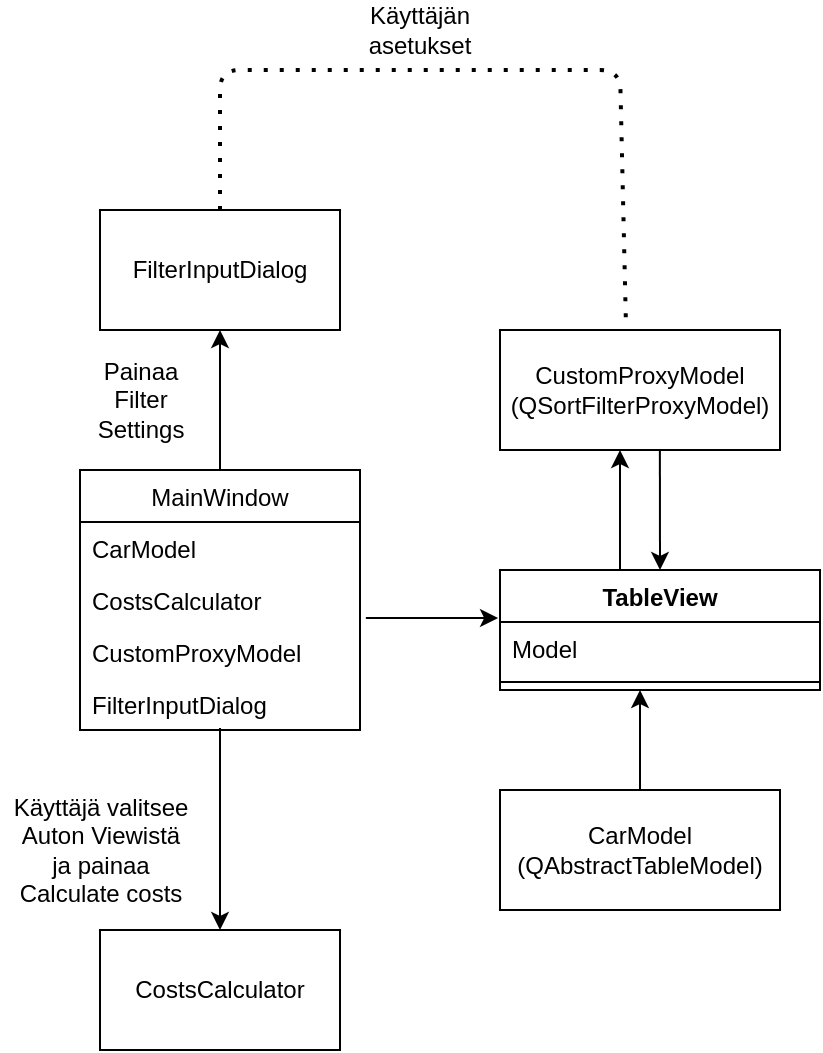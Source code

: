 <mxfile version="14.6.0" type="device"><diagram id="C5RBs43oDa-KdzZeNtuy" name="Page-1"><mxGraphModel dx="1422" dy="722" grid="1" gridSize="10" guides="1" tooltips="1" connect="1" arrows="1" fold="1" page="1" pageScale="1" pageWidth="827" pageHeight="1169" math="0" shadow="0"><root><mxCell id="WIyWlLk6GJQsqaUBKTNV-0"/><mxCell id="WIyWlLk6GJQsqaUBKTNV-1" parent="WIyWlLk6GJQsqaUBKTNV-0"/><object label="MainWindow" id="27_Ti5zPXSgcz9aprUSy-0"><mxCell style="swimlane;fontStyle=0;childLayout=stackLayout;horizontal=1;startSize=26;fillColor=none;horizontalStack=0;resizeParent=1;resizeParentMax=0;resizeLast=0;collapsible=1;marginBottom=0;" vertex="1" parent="WIyWlLk6GJQsqaUBKTNV-1"><mxGeometry x="290" y="280" width="140" height="130" as="geometry"/></mxCell></object><mxCell id="27_Ti5zPXSgcz9aprUSy-1" value="CarModel" style="text;strokeColor=none;fillColor=none;align=left;verticalAlign=top;spacingLeft=4;spacingRight=4;overflow=hidden;rotatable=0;points=[[0,0.5],[1,0.5]];portConstraint=eastwest;" vertex="1" parent="27_Ti5zPXSgcz9aprUSy-0"><mxGeometry y="26" width="140" height="26" as="geometry"/></mxCell><mxCell id="27_Ti5zPXSgcz9aprUSy-2" value="CostsCalculator" style="text;strokeColor=none;fillColor=none;align=left;verticalAlign=top;spacingLeft=4;spacingRight=4;overflow=hidden;rotatable=0;points=[[0,0.5],[1,0.5]];portConstraint=eastwest;" vertex="1" parent="27_Ti5zPXSgcz9aprUSy-0"><mxGeometry y="52" width="140" height="26" as="geometry"/></mxCell><mxCell id="27_Ti5zPXSgcz9aprUSy-3" value="CustomProxyModel&#xA;" style="text;strokeColor=none;fillColor=none;align=left;verticalAlign=top;spacingLeft=4;spacingRight=4;overflow=hidden;rotatable=0;points=[[0,0.5],[1,0.5]];portConstraint=eastwest;" vertex="1" parent="27_Ti5zPXSgcz9aprUSy-0"><mxGeometry y="78" width="140" height="26" as="geometry"/></mxCell><mxCell id="27_Ti5zPXSgcz9aprUSy-13" value="FilterInputDialog" style="text;strokeColor=none;fillColor=none;align=left;verticalAlign=top;spacingLeft=4;spacingRight=4;overflow=hidden;rotatable=0;points=[[0,0.5],[1,0.5]];portConstraint=eastwest;" vertex="1" parent="27_Ti5zPXSgcz9aprUSy-0"><mxGeometry y="104" width="140" height="26" as="geometry"/></mxCell><mxCell id="27_Ti5zPXSgcz9aprUSy-19" value="" style="endArrow=classic;html=1;exitX=1.021;exitY=-0.154;exitDx=0;exitDy=0;exitPerimeter=0;entryX=-0.006;entryY=0.4;entryDx=0;entryDy=0;entryPerimeter=0;" edge="1" parent="WIyWlLk6GJQsqaUBKTNV-1" source="27_Ti5zPXSgcz9aprUSy-3" target="27_Ti5zPXSgcz9aprUSy-21"><mxGeometry width="50" height="50" relative="1" as="geometry"><mxPoint x="470" y="470" as="sourcePoint"/><mxPoint x="460" y="354" as="targetPoint"/></mxGeometry></mxCell><mxCell id="27_Ti5zPXSgcz9aprUSy-21" value="TableView" style="swimlane;fontStyle=1;align=center;verticalAlign=top;childLayout=stackLayout;horizontal=1;startSize=26;horizontalStack=0;resizeParent=1;resizeParentMax=0;resizeLast=0;collapsible=1;marginBottom=0;" vertex="1" parent="WIyWlLk6GJQsqaUBKTNV-1"><mxGeometry x="500" y="330" width="160" height="60" as="geometry"/></mxCell><mxCell id="27_Ti5zPXSgcz9aprUSy-22" value="Model" style="text;strokeColor=none;fillColor=none;align=left;verticalAlign=top;spacingLeft=4;spacingRight=4;overflow=hidden;rotatable=0;points=[[0,0.5],[1,0.5]];portConstraint=eastwest;" vertex="1" parent="27_Ti5zPXSgcz9aprUSy-21"><mxGeometry y="26" width="160" height="26" as="geometry"/></mxCell><mxCell id="27_Ti5zPXSgcz9aprUSy-23" value="" style="line;strokeWidth=1;fillColor=none;align=left;verticalAlign=middle;spacingTop=-1;spacingLeft=3;spacingRight=3;rotatable=0;labelPosition=right;points=[];portConstraint=eastwest;" vertex="1" parent="27_Ti5zPXSgcz9aprUSy-21"><mxGeometry y="52" width="160" height="8" as="geometry"/></mxCell><mxCell id="27_Ti5zPXSgcz9aprUSy-25" value="" style="endArrow=classic;html=1;" edge="1" parent="WIyWlLk6GJQsqaUBKTNV-1"><mxGeometry width="50" height="50" relative="1" as="geometry"><mxPoint x="560" y="330" as="sourcePoint"/><mxPoint x="560" y="270" as="targetPoint"/></mxGeometry></mxCell><mxCell id="27_Ti5zPXSgcz9aprUSy-27" value="&lt;div&gt;CustomProxyModel&lt;/div&gt;&lt;div&gt;(QSortFilterProxyModel)&lt;br&gt;&lt;/div&gt;" style="rounded=0;whiteSpace=wrap;html=1;" vertex="1" parent="WIyWlLk6GJQsqaUBKTNV-1"><mxGeometry x="500" y="210" width="140" height="60" as="geometry"/></mxCell><mxCell id="27_Ti5zPXSgcz9aprUSy-28" value="&lt;div&gt;CarModel&lt;/div&gt;&lt;div&gt;(QAbstractTableModel)&lt;br&gt;&lt;/div&gt;" style="rounded=0;whiteSpace=wrap;html=1;" vertex="1" parent="WIyWlLk6GJQsqaUBKTNV-1"><mxGeometry x="500" y="440" width="140" height="60" as="geometry"/></mxCell><mxCell id="27_Ti5zPXSgcz9aprUSy-29" value="FilterInputDialog" style="rounded=0;whiteSpace=wrap;html=1;" vertex="1" parent="WIyWlLk6GJQsqaUBKTNV-1"><mxGeometry x="300" y="150" width="120" height="60" as="geometry"/></mxCell><mxCell id="27_Ti5zPXSgcz9aprUSy-30" value="" style="endArrow=classic;html=1;exitX=0.5;exitY=0;exitDx=0;exitDy=0;entryX=0.5;entryY=1;entryDx=0;entryDy=0;" edge="1" parent="WIyWlLk6GJQsqaUBKTNV-1" source="27_Ti5zPXSgcz9aprUSy-0" target="27_Ti5zPXSgcz9aprUSy-29"><mxGeometry width="50" height="50" relative="1" as="geometry"><mxPoint x="390" y="390" as="sourcePoint"/><mxPoint x="440" y="340" as="targetPoint"/></mxGeometry></mxCell><mxCell id="27_Ti5zPXSgcz9aprUSy-31" value="" style="endArrow=none;dashed=1;html=1;dashPattern=1 3;strokeWidth=2;entryX=0.45;entryY=-0.033;entryDx=0;entryDy=0;entryPerimeter=0;exitX=0.5;exitY=0;exitDx=0;exitDy=0;" edge="1" parent="WIyWlLk6GJQsqaUBKTNV-1" source="27_Ti5zPXSgcz9aprUSy-29" target="27_Ti5zPXSgcz9aprUSy-27"><mxGeometry width="50" height="50" relative="1" as="geometry"><mxPoint x="390" y="390" as="sourcePoint"/><mxPoint x="440" y="340" as="targetPoint"/><Array as="points"><mxPoint x="360" y="80"/><mxPoint x="560" y="80"/></Array></mxGeometry></mxCell><mxCell id="27_Ti5zPXSgcz9aprUSy-32" value="&lt;div&gt;Painaa&lt;/div&gt;&lt;div&gt;Filter&lt;br&gt;Settings&lt;br&gt;&lt;/div&gt;" style="text;html=1;align=center;verticalAlign=middle;resizable=0;points=[];autosize=1;strokeColor=none;" vertex="1" parent="WIyWlLk6GJQsqaUBKTNV-1"><mxGeometry x="290" y="220" width="60" height="50" as="geometry"/></mxCell><mxCell id="27_Ti5zPXSgcz9aprUSy-33" value="Käyttäjän asetukset" style="text;html=1;strokeColor=none;fillColor=none;align=center;verticalAlign=middle;whiteSpace=wrap;rounded=0;" vertex="1" parent="WIyWlLk6GJQsqaUBKTNV-1"><mxGeometry x="440" y="50" width="40" height="20" as="geometry"/></mxCell><mxCell id="27_Ti5zPXSgcz9aprUSy-34" value="CostsCalculator" style="rounded=0;whiteSpace=wrap;html=1;" vertex="1" parent="WIyWlLk6GJQsqaUBKTNV-1"><mxGeometry x="300" y="510" width="120" height="60" as="geometry"/></mxCell><mxCell id="27_Ti5zPXSgcz9aprUSy-36" value="" style="endArrow=classic;html=1;exitX=0.5;exitY=0.962;exitDx=0;exitDy=0;exitPerimeter=0;entryX=0.5;entryY=0;entryDx=0;entryDy=0;" edge="1" parent="WIyWlLk6GJQsqaUBKTNV-1" source="27_Ti5zPXSgcz9aprUSy-13" target="27_Ti5zPXSgcz9aprUSy-34"><mxGeometry width="50" height="50" relative="1" as="geometry"><mxPoint x="390" y="390" as="sourcePoint"/><mxPoint x="440" y="340" as="targetPoint"/></mxGeometry></mxCell><mxCell id="27_Ti5zPXSgcz9aprUSy-37" value="&lt;div&gt;Käyttäjä valitsee&lt;/div&gt;&lt;div&gt;Auton Viewistä&lt;/div&gt;&lt;div&gt;ja painaa&lt;/div&gt;&lt;div&gt;Calculate costs&lt;br&gt;&lt;/div&gt;" style="text;html=1;align=center;verticalAlign=middle;resizable=0;points=[];autosize=1;strokeColor=none;" vertex="1" parent="WIyWlLk6GJQsqaUBKTNV-1"><mxGeometry x="250" y="440" width="100" height="60" as="geometry"/></mxCell><mxCell id="27_Ti5zPXSgcz9aprUSy-38" value="" style="endArrow=classic;html=1;entryX=0.5;entryY=0;entryDx=0;entryDy=0;exitX=0.571;exitY=1;exitDx=0;exitDy=0;exitPerimeter=0;" edge="1" parent="WIyWlLk6GJQsqaUBKTNV-1" source="27_Ti5zPXSgcz9aprUSy-27" target="27_Ti5zPXSgcz9aprUSy-21"><mxGeometry width="50" height="50" relative="1" as="geometry"><mxPoint x="390" y="390" as="sourcePoint"/><mxPoint x="440" y="340" as="targetPoint"/></mxGeometry></mxCell><mxCell id="27_Ti5zPXSgcz9aprUSy-39" value="" style="endArrow=classic;html=1;exitX=0.5;exitY=0;exitDx=0;exitDy=0;" edge="1" parent="WIyWlLk6GJQsqaUBKTNV-1" source="27_Ti5zPXSgcz9aprUSy-28"><mxGeometry width="50" height="50" relative="1" as="geometry"><mxPoint x="390" y="390" as="sourcePoint"/><mxPoint x="570" y="390" as="targetPoint"/></mxGeometry></mxCell></root></mxGraphModel></diagram></mxfile>